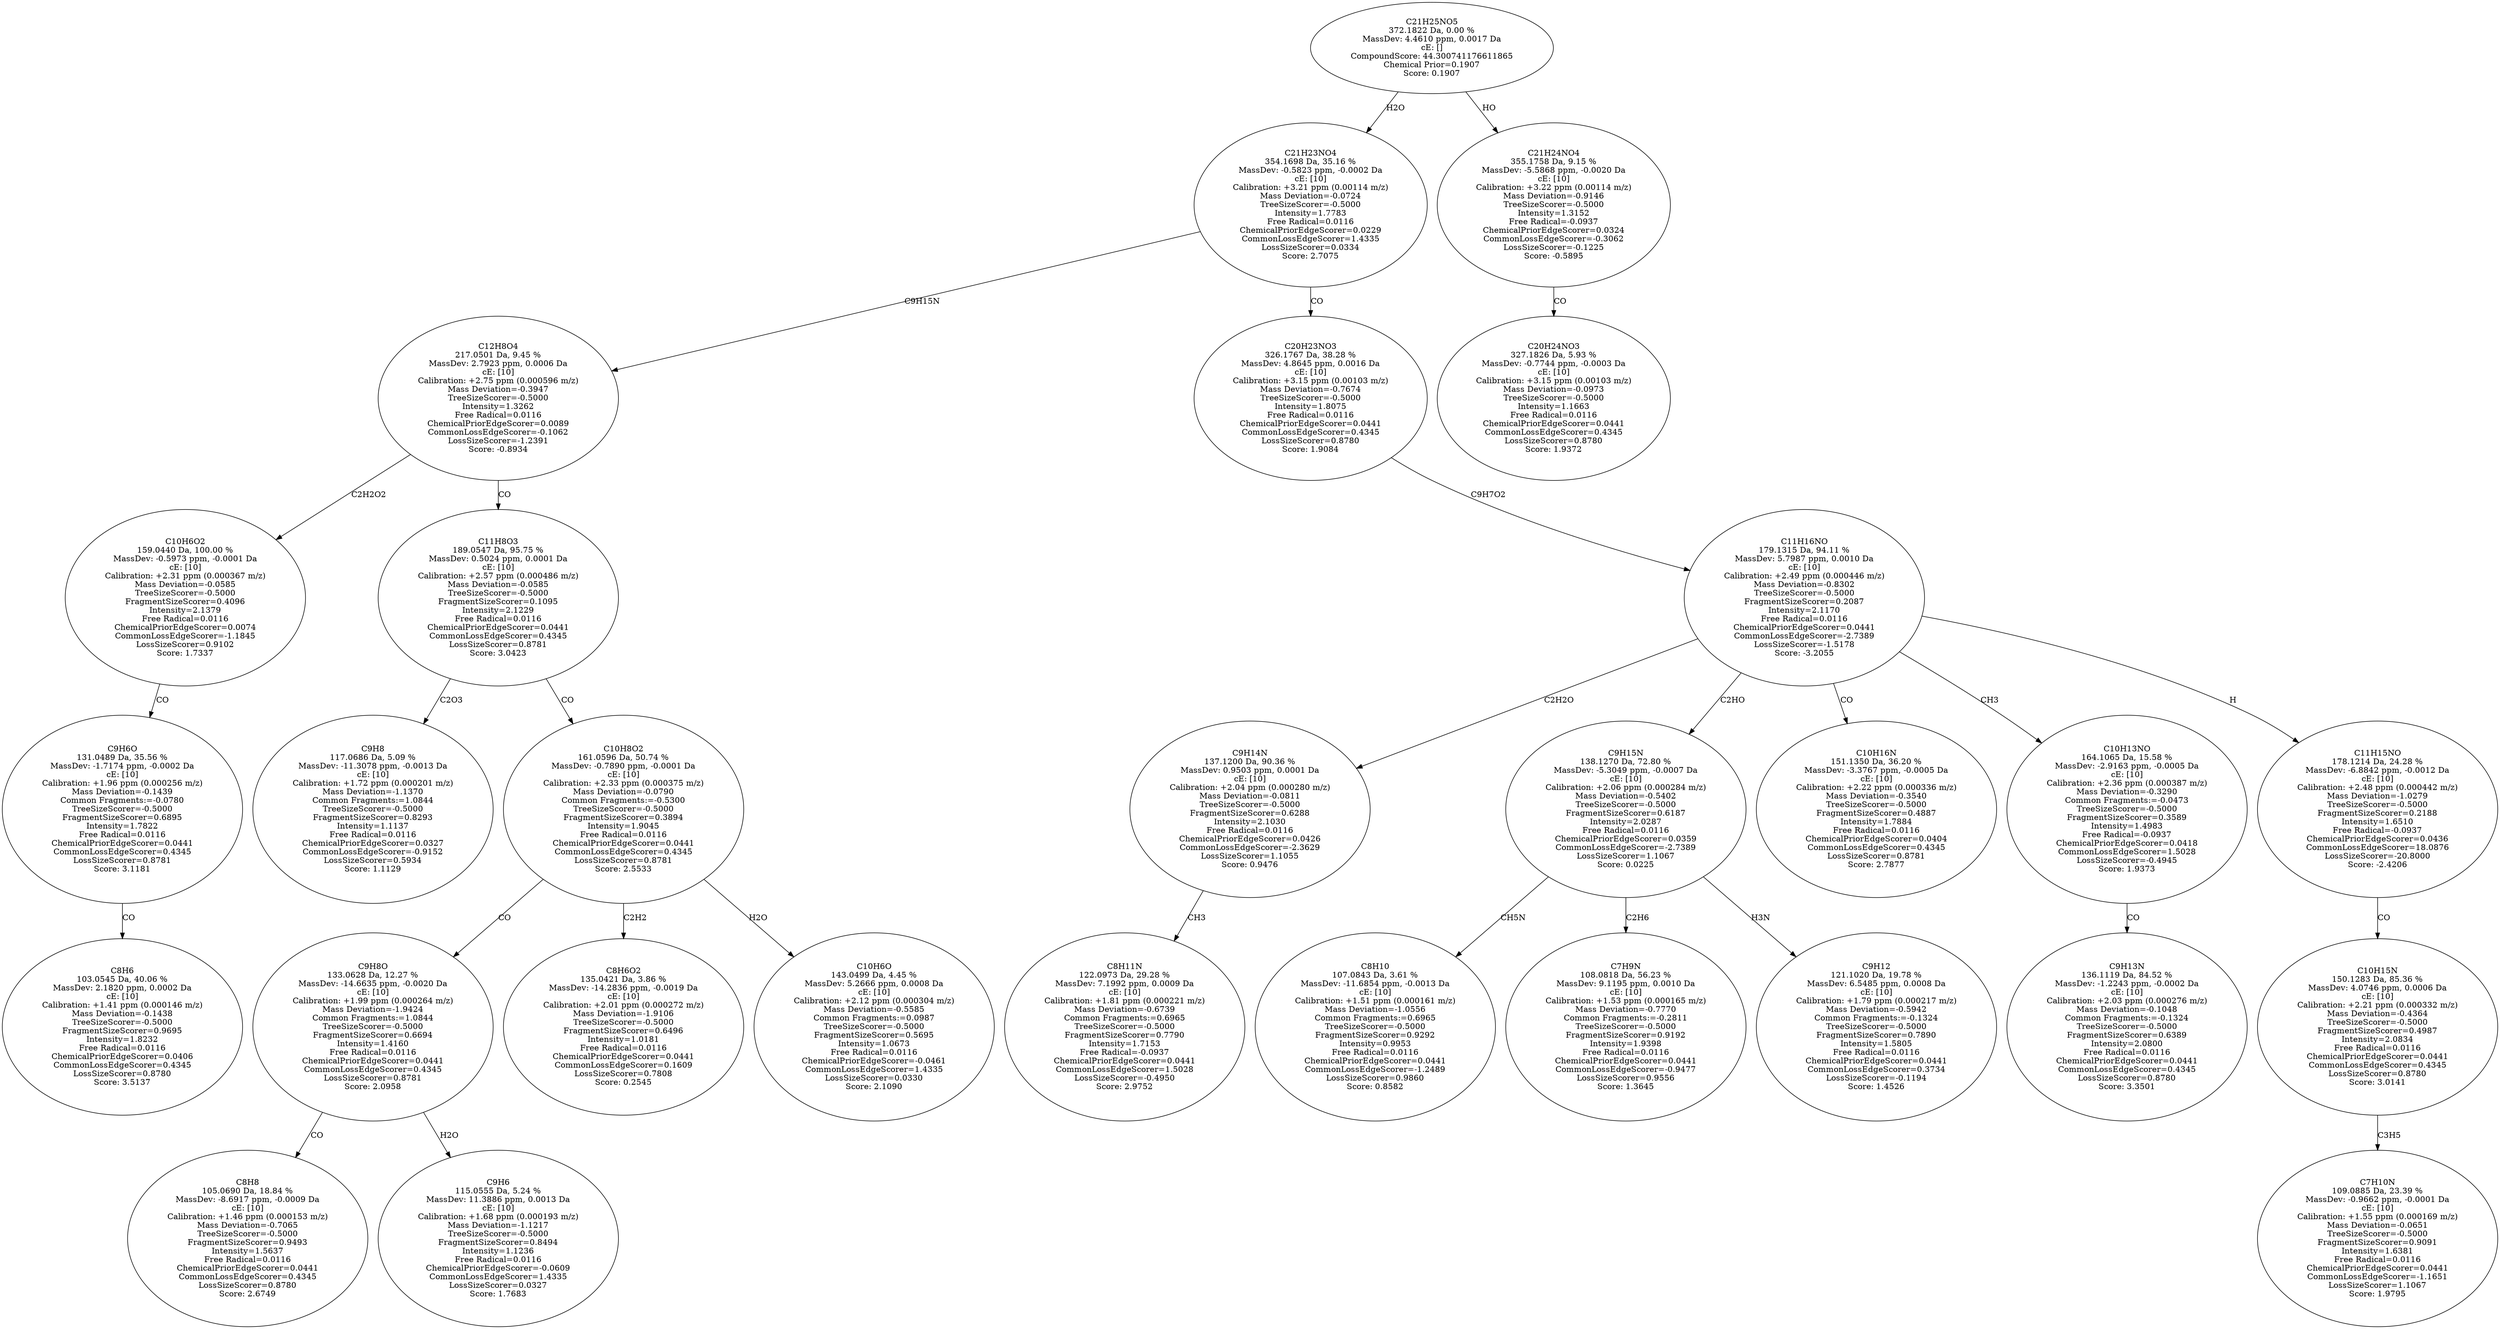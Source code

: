 strict digraph {
v1 [label="C8H6\n103.0545 Da, 40.06 %\nMassDev: 2.1820 ppm, 0.0002 Da\ncE: [10]\nCalibration: +1.41 ppm (0.000146 m/z)\nMass Deviation=-0.1438\nTreeSizeScorer=-0.5000\nFragmentSizeScorer=0.9695\nIntensity=1.8232\nFree Radical=0.0116\nChemicalPriorEdgeScorer=0.0406\nCommonLossEdgeScorer=0.4345\nLossSizeScorer=0.8780\nScore: 3.5137"];
v2 [label="C9H6O\n131.0489 Da, 35.56 %\nMassDev: -1.7174 ppm, -0.0002 Da\ncE: [10]\nCalibration: +1.96 ppm (0.000256 m/z)\nMass Deviation=-0.1439\nCommon Fragments:=-0.0780\nTreeSizeScorer=-0.5000\nFragmentSizeScorer=0.6895\nIntensity=1.7822\nFree Radical=0.0116\nChemicalPriorEdgeScorer=0.0441\nCommonLossEdgeScorer=0.4345\nLossSizeScorer=0.8781\nScore: 3.1181"];
v3 [label="C10H6O2\n159.0440 Da, 100.00 %\nMassDev: -0.5973 ppm, -0.0001 Da\ncE: [10]\nCalibration: +2.31 ppm (0.000367 m/z)\nMass Deviation=-0.0585\nTreeSizeScorer=-0.5000\nFragmentSizeScorer=0.4096\nIntensity=2.1379\nFree Radical=0.0116\nChemicalPriorEdgeScorer=0.0074\nCommonLossEdgeScorer=-1.1845\nLossSizeScorer=0.9102\nScore: 1.7337"];
v4 [label="C9H8\n117.0686 Da, 5.09 %\nMassDev: -11.3078 ppm, -0.0013 Da\ncE: [10]\nCalibration: +1.72 ppm (0.000201 m/z)\nMass Deviation=-1.1370\nCommon Fragments:=1.0844\nTreeSizeScorer=-0.5000\nFragmentSizeScorer=0.8293\nIntensity=1.1137\nFree Radical=0.0116\nChemicalPriorEdgeScorer=0.0327\nCommonLossEdgeScorer=-0.9152\nLossSizeScorer=0.5934\nScore: 1.1129"];
v5 [label="C8H8\n105.0690 Da, 18.84 %\nMassDev: -8.6917 ppm, -0.0009 Da\ncE: [10]\nCalibration: +1.46 ppm (0.000153 m/z)\nMass Deviation=-0.7065\nTreeSizeScorer=-0.5000\nFragmentSizeScorer=0.9493\nIntensity=1.5637\nFree Radical=0.0116\nChemicalPriorEdgeScorer=0.0441\nCommonLossEdgeScorer=0.4345\nLossSizeScorer=0.8780\nScore: 2.6749"];
v6 [label="C9H6\n115.0555 Da, 5.24 %\nMassDev: 11.3886 ppm, 0.0013 Da\ncE: [10]\nCalibration: +1.68 ppm (0.000193 m/z)\nMass Deviation=-1.1217\nTreeSizeScorer=-0.5000\nFragmentSizeScorer=0.8494\nIntensity=1.1236\nFree Radical=0.0116\nChemicalPriorEdgeScorer=-0.0609\nCommonLossEdgeScorer=1.4335\nLossSizeScorer=0.0327\nScore: 1.7683"];
v7 [label="C9H8O\n133.0628 Da, 12.27 %\nMassDev: -14.6635 ppm, -0.0020 Da\ncE: [10]\nCalibration: +1.99 ppm (0.000264 m/z)\nMass Deviation=-1.9424\nCommon Fragments:=1.0844\nTreeSizeScorer=-0.5000\nFragmentSizeScorer=0.6694\nIntensity=1.4160\nFree Radical=0.0116\nChemicalPriorEdgeScorer=0.0441\nCommonLossEdgeScorer=0.4345\nLossSizeScorer=0.8781\nScore: 2.0958"];
v8 [label="C8H6O2\n135.0421 Da, 3.86 %\nMassDev: -14.2836 ppm, -0.0019 Da\ncE: [10]\nCalibration: +2.01 ppm (0.000272 m/z)\nMass Deviation=-1.9106\nTreeSizeScorer=-0.5000\nFragmentSizeScorer=0.6496\nIntensity=1.0181\nFree Radical=0.0116\nChemicalPriorEdgeScorer=0.0441\nCommonLossEdgeScorer=0.1609\nLossSizeScorer=0.7808\nScore: 0.2545"];
v9 [label="C10H6O\n143.0499 Da, 4.45 %\nMassDev: 5.2666 ppm, 0.0008 Da\ncE: [10]\nCalibration: +2.12 ppm (0.000304 m/z)\nMass Deviation=-0.5585\nCommon Fragments:=0.0987\nTreeSizeScorer=-0.5000\nFragmentSizeScorer=0.5695\nIntensity=1.0673\nFree Radical=0.0116\nChemicalPriorEdgeScorer=-0.0461\nCommonLossEdgeScorer=1.4335\nLossSizeScorer=0.0330\nScore: 2.1090"];
v10 [label="C10H8O2\n161.0596 Da, 50.74 %\nMassDev: -0.7890 ppm, -0.0001 Da\ncE: [10]\nCalibration: +2.33 ppm (0.000375 m/z)\nMass Deviation=-0.0790\nCommon Fragments:=-0.5300\nTreeSizeScorer=-0.5000\nFragmentSizeScorer=0.3894\nIntensity=1.9045\nFree Radical=0.0116\nChemicalPriorEdgeScorer=0.0441\nCommonLossEdgeScorer=0.4345\nLossSizeScorer=0.8781\nScore: 2.5533"];
v11 [label="C11H8O3\n189.0547 Da, 95.75 %\nMassDev: 0.5024 ppm, 0.0001 Da\ncE: [10]\nCalibration: +2.57 ppm (0.000486 m/z)\nMass Deviation=-0.0585\nTreeSizeScorer=-0.5000\nFragmentSizeScorer=0.1095\nIntensity=2.1229\nFree Radical=0.0116\nChemicalPriorEdgeScorer=0.0441\nCommonLossEdgeScorer=0.4345\nLossSizeScorer=0.8781\nScore: 3.0423"];
v12 [label="C12H8O4\n217.0501 Da, 9.45 %\nMassDev: 2.7923 ppm, 0.0006 Da\ncE: [10]\nCalibration: +2.75 ppm (0.000596 m/z)\nMass Deviation=-0.3947\nTreeSizeScorer=-0.5000\nIntensity=1.3262\nFree Radical=0.0116\nChemicalPriorEdgeScorer=0.0089\nCommonLossEdgeScorer=-0.1062\nLossSizeScorer=-1.2391\nScore: -0.8934"];
v13 [label="C8H11N\n122.0973 Da, 29.28 %\nMassDev: 7.1992 ppm, 0.0009 Da\ncE: [10]\nCalibration: +1.81 ppm (0.000221 m/z)\nMass Deviation=-0.6739\nCommon Fragments:=0.6965\nTreeSizeScorer=-0.5000\nFragmentSizeScorer=0.7790\nIntensity=1.7153\nFree Radical=-0.0937\nChemicalPriorEdgeScorer=0.0441\nCommonLossEdgeScorer=1.5028\nLossSizeScorer=-0.4950\nScore: 2.9752"];
v14 [label="C9H14N\n137.1200 Da, 90.36 %\nMassDev: 0.9503 ppm, 0.0001 Da\ncE: [10]\nCalibration: +2.04 ppm (0.000280 m/z)\nMass Deviation=-0.0811\nTreeSizeScorer=-0.5000\nFragmentSizeScorer=0.6288\nIntensity=2.1030\nFree Radical=0.0116\nChemicalPriorEdgeScorer=0.0426\nCommonLossEdgeScorer=-2.3629\nLossSizeScorer=1.1055\nScore: 0.9476"];
v15 [label="C8H10\n107.0843 Da, 3.61 %\nMassDev: -11.6854 ppm, -0.0013 Da\ncE: [10]\nCalibration: +1.51 ppm (0.000161 m/z)\nMass Deviation=-1.0556\nCommon Fragments:=0.6965\nTreeSizeScorer=-0.5000\nFragmentSizeScorer=0.9292\nIntensity=0.9953\nFree Radical=0.0116\nChemicalPriorEdgeScorer=0.0441\nCommonLossEdgeScorer=-1.2489\nLossSizeScorer=0.9860\nScore: 0.8582"];
v16 [label="C7H9N\n108.0818 Da, 56.23 %\nMassDev: 9.1195 ppm, 0.0010 Da\ncE: [10]\nCalibration: +1.53 ppm (0.000165 m/z)\nMass Deviation=-0.7770\nCommon Fragments:=-0.2811\nTreeSizeScorer=-0.5000\nFragmentSizeScorer=0.9192\nIntensity=1.9398\nFree Radical=0.0116\nChemicalPriorEdgeScorer=0.0441\nCommonLossEdgeScorer=-0.9477\nLossSizeScorer=0.9556\nScore: 1.3645"];
v17 [label="C9H12\n121.1020 Da, 19.78 %\nMassDev: 6.5485 ppm, 0.0008 Da\ncE: [10]\nCalibration: +1.79 ppm (0.000217 m/z)\nMass Deviation=-0.5942\nCommon Fragments:=-0.1324\nTreeSizeScorer=-0.5000\nFragmentSizeScorer=0.7890\nIntensity=1.5805\nFree Radical=0.0116\nChemicalPriorEdgeScorer=0.0441\nCommonLossEdgeScorer=0.3734\nLossSizeScorer=-0.1194\nScore: 1.4526"];
v18 [label="C9H15N\n138.1270 Da, 72.80 %\nMassDev: -5.3049 ppm, -0.0007 Da\ncE: [10]\nCalibration: +2.06 ppm (0.000284 m/z)\nMass Deviation=-0.5402\nTreeSizeScorer=-0.5000\nFragmentSizeScorer=0.6187\nIntensity=2.0287\nFree Radical=0.0116\nChemicalPriorEdgeScorer=0.0359\nCommonLossEdgeScorer=-2.7389\nLossSizeScorer=1.1067\nScore: 0.0225"];
v19 [label="C10H16N\n151.1350 Da, 36.20 %\nMassDev: -3.3767 ppm, -0.0005 Da\ncE: [10]\nCalibration: +2.22 ppm (0.000336 m/z)\nMass Deviation=-0.3540\nTreeSizeScorer=-0.5000\nFragmentSizeScorer=0.4887\nIntensity=1.7884\nFree Radical=0.0116\nChemicalPriorEdgeScorer=0.0404\nCommonLossEdgeScorer=0.4345\nLossSizeScorer=0.8781\nScore: 2.7877"];
v20 [label="C9H13N\n136.1119 Da, 84.52 %\nMassDev: -1.2243 ppm, -0.0002 Da\ncE: [10]\nCalibration: +2.03 ppm (0.000276 m/z)\nMass Deviation=-0.1048\nCommon Fragments:=-0.1324\nTreeSizeScorer=-0.5000\nFragmentSizeScorer=0.6389\nIntensity=2.0800\nFree Radical=0.0116\nChemicalPriorEdgeScorer=0.0441\nCommonLossEdgeScorer=0.4345\nLossSizeScorer=0.8780\nScore: 3.3501"];
v21 [label="C10H13NO\n164.1065 Da, 15.58 %\nMassDev: -2.9163 ppm, -0.0005 Da\ncE: [10]\nCalibration: +2.36 ppm (0.000387 m/z)\nMass Deviation=-0.3290\nCommon Fragments:=-0.0473\nTreeSizeScorer=-0.5000\nFragmentSizeScorer=0.3589\nIntensity=1.4983\nFree Radical=-0.0937\nChemicalPriorEdgeScorer=0.0418\nCommonLossEdgeScorer=1.5028\nLossSizeScorer=-0.4945\nScore: 1.9373"];
v22 [label="C7H10N\n109.0885 Da, 23.39 %\nMassDev: -0.9662 ppm, -0.0001 Da\ncE: [10]\nCalibration: +1.55 ppm (0.000169 m/z)\nMass Deviation=-0.0651\nTreeSizeScorer=-0.5000\nFragmentSizeScorer=0.9091\nIntensity=1.6381\nFree Radical=0.0116\nChemicalPriorEdgeScorer=0.0441\nCommonLossEdgeScorer=-1.1651\nLossSizeScorer=1.1067\nScore: 1.9795"];
v23 [label="C10H15N\n150.1283 Da, 85.36 %\nMassDev: 4.0746 ppm, 0.0006 Da\ncE: [10]\nCalibration: +2.21 ppm (0.000332 m/z)\nMass Deviation=-0.4364\nTreeSizeScorer=-0.5000\nFragmentSizeScorer=0.4987\nIntensity=2.0834\nFree Radical=0.0116\nChemicalPriorEdgeScorer=0.0441\nCommonLossEdgeScorer=0.4345\nLossSizeScorer=0.8780\nScore: 3.0141"];
v24 [label="C11H15NO\n178.1214 Da, 24.28 %\nMassDev: -6.8842 ppm, -0.0012 Da\ncE: [10]\nCalibration: +2.48 ppm (0.000442 m/z)\nMass Deviation=-1.0279\nTreeSizeScorer=-0.5000\nFragmentSizeScorer=0.2188\nIntensity=1.6510\nFree Radical=-0.0937\nChemicalPriorEdgeScorer=0.0436\nCommonLossEdgeScorer=18.0876\nLossSizeScorer=-20.8000\nScore: -2.4206"];
v25 [label="C11H16NO\n179.1315 Da, 94.11 %\nMassDev: 5.7987 ppm, 0.0010 Da\ncE: [10]\nCalibration: +2.49 ppm (0.000446 m/z)\nMass Deviation=-0.8302\nTreeSizeScorer=-0.5000\nFragmentSizeScorer=0.2087\nIntensity=2.1170\nFree Radical=0.0116\nChemicalPriorEdgeScorer=0.0441\nCommonLossEdgeScorer=-2.7389\nLossSizeScorer=-1.5178\nScore: -3.2055"];
v26 [label="C20H23NO3\n326.1767 Da, 38.28 %\nMassDev: 4.8645 ppm, 0.0016 Da\ncE: [10]\nCalibration: +3.15 ppm (0.00103 m/z)\nMass Deviation=-0.7674\nTreeSizeScorer=-0.5000\nIntensity=1.8075\nFree Radical=0.0116\nChemicalPriorEdgeScorer=0.0441\nCommonLossEdgeScorer=0.4345\nLossSizeScorer=0.8780\nScore: 1.9084"];
v27 [label="C21H23NO4\n354.1698 Da, 35.16 %\nMassDev: -0.5823 ppm, -0.0002 Da\ncE: [10]\nCalibration: +3.21 ppm (0.00114 m/z)\nMass Deviation=-0.0724\nTreeSizeScorer=-0.5000\nIntensity=1.7783\nFree Radical=0.0116\nChemicalPriorEdgeScorer=0.0229\nCommonLossEdgeScorer=1.4335\nLossSizeScorer=0.0334\nScore: 2.7075"];
v28 [label="C20H24NO3\n327.1826 Da, 5.93 %\nMassDev: -0.7744 ppm, -0.0003 Da\ncE: [10]\nCalibration: +3.15 ppm (0.00103 m/z)\nMass Deviation=-0.0973\nTreeSizeScorer=-0.5000\nIntensity=1.1663\nFree Radical=0.0116\nChemicalPriorEdgeScorer=0.0441\nCommonLossEdgeScorer=0.4345\nLossSizeScorer=0.8780\nScore: 1.9372"];
v29 [label="C21H24NO4\n355.1758 Da, 9.15 %\nMassDev: -5.5868 ppm, -0.0020 Da\ncE: [10]\nCalibration: +3.22 ppm (0.00114 m/z)\nMass Deviation=-0.9146\nTreeSizeScorer=-0.5000\nIntensity=1.3152\nFree Radical=-0.0937\nChemicalPriorEdgeScorer=0.0324\nCommonLossEdgeScorer=-0.3062\nLossSizeScorer=-0.1225\nScore: -0.5895"];
v30 [label="C21H25NO5\n372.1822 Da, 0.00 %\nMassDev: 4.4610 ppm, 0.0017 Da\ncE: []\nCompoundScore: 44.300741176611865\nChemical Prior=0.1907\nScore: 0.1907"];
v2 -> v1 [label="CO"];
v3 -> v2 [label="CO"];
v12 -> v3 [label="C2H2O2"];
v11 -> v4 [label="C2O3"];
v7 -> v5 [label="CO"];
v7 -> v6 [label="H2O"];
v10 -> v7 [label="CO"];
v10 -> v8 [label="C2H2"];
v10 -> v9 [label="H2O"];
v11 -> v10 [label="CO"];
v12 -> v11 [label="CO"];
v27 -> v12 [label="C9H15N"];
v14 -> v13 [label="CH3"];
v25 -> v14 [label="C2H2O"];
v18 -> v15 [label="CH5N"];
v18 -> v16 [label="C2H6"];
v18 -> v17 [label="H3N"];
v25 -> v18 [label="C2HO"];
v25 -> v19 [label="CO"];
v21 -> v20 [label="CO"];
v25 -> v21 [label="CH3"];
v23 -> v22 [label="C3H5"];
v24 -> v23 [label="CO"];
v25 -> v24 [label="H"];
v26 -> v25 [label="C9H7O2"];
v27 -> v26 [label="CO"];
v30 -> v27 [label="H2O"];
v29 -> v28 [label="CO"];
v30 -> v29 [label="HO"];
}